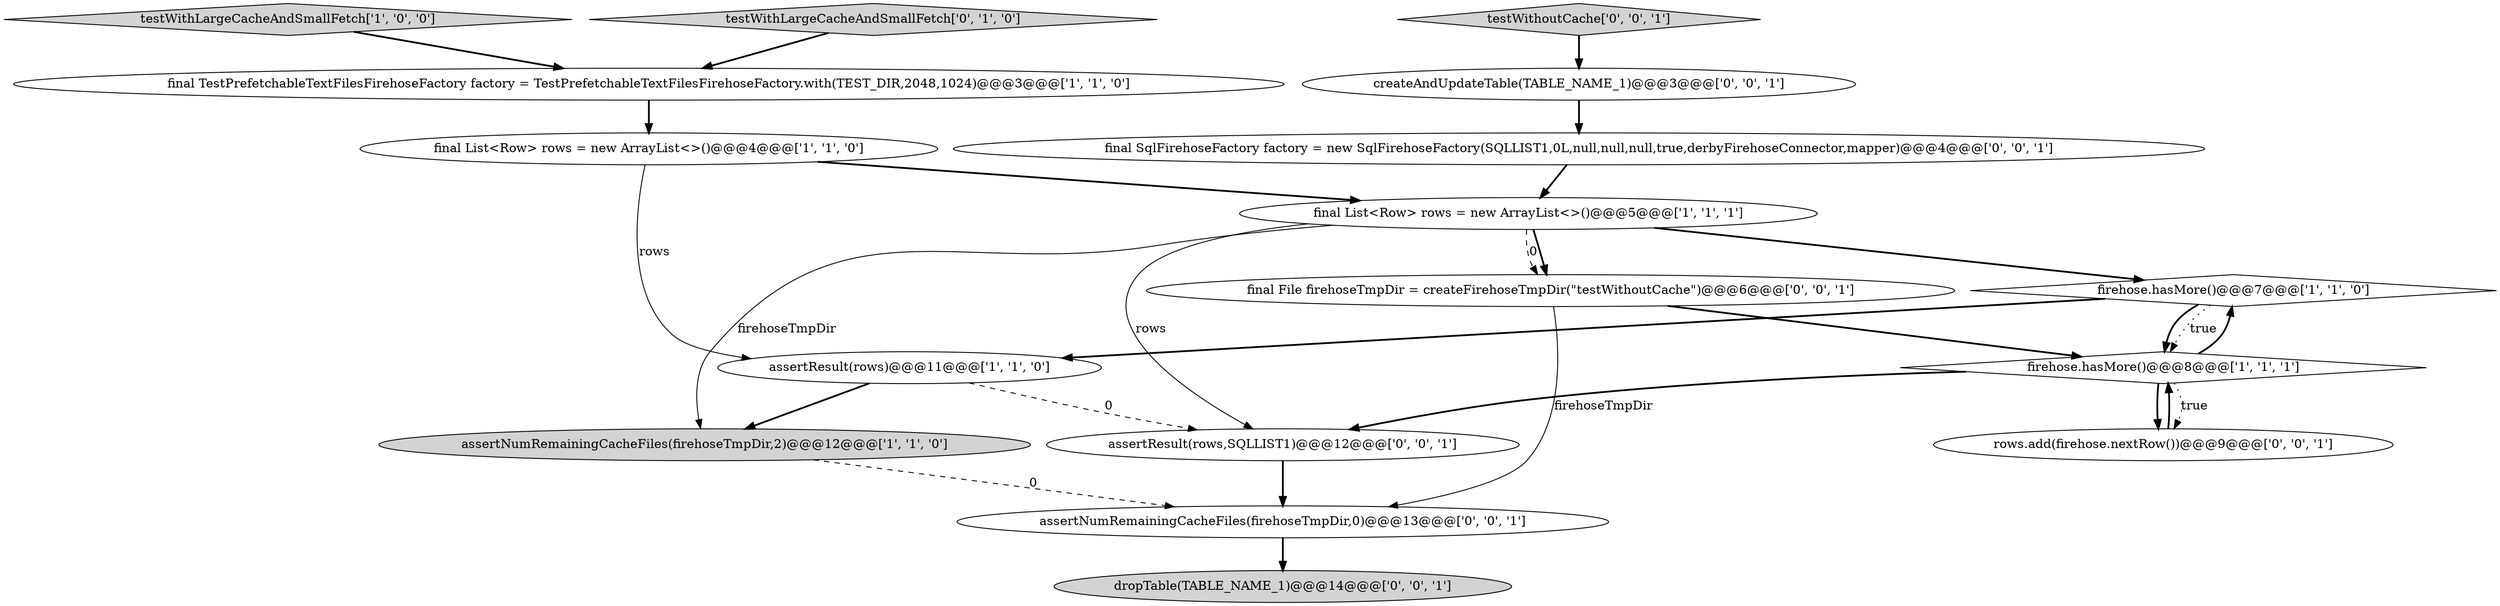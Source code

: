 digraph {
6 [style = filled, label = "final List<Row> rows = new ArrayList<>()@@@5@@@['1', '1', '1']", fillcolor = white, shape = ellipse image = "AAA0AAABBB1BBB"];
16 [style = filled, label = "testWithoutCache['0', '0', '1']", fillcolor = lightgray, shape = diamond image = "AAA0AAABBB3BBB"];
1 [style = filled, label = "final TestPrefetchableTextFilesFirehoseFactory factory = TestPrefetchableTextFilesFirehoseFactory.with(TEST_DIR,2048,1024)@@@3@@@['1', '1', '0']", fillcolor = white, shape = ellipse image = "AAA0AAABBB1BBB"];
2 [style = filled, label = "assertResult(rows)@@@11@@@['1', '1', '0']", fillcolor = white, shape = ellipse image = "AAA0AAABBB1BBB"];
7 [style = filled, label = "firehose.hasMore()@@@7@@@['1', '1', '0']", fillcolor = white, shape = diamond image = "AAA0AAABBB1BBB"];
8 [style = filled, label = "testWithLargeCacheAndSmallFetch['0', '1', '0']", fillcolor = lightgray, shape = diamond image = "AAA0AAABBB2BBB"];
12 [style = filled, label = "createAndUpdateTable(TABLE_NAME_1)@@@3@@@['0', '0', '1']", fillcolor = white, shape = ellipse image = "AAA0AAABBB3BBB"];
4 [style = filled, label = "final List<Row> rows = new ArrayList<>()@@@4@@@['1', '1', '0']", fillcolor = white, shape = ellipse image = "AAA0AAABBB1BBB"];
13 [style = filled, label = "final SqlFirehoseFactory factory = new SqlFirehoseFactory(SQLLIST1,0L,null,null,null,true,derbyFirehoseConnector,mapper)@@@4@@@['0', '0', '1']", fillcolor = white, shape = ellipse image = "AAA0AAABBB3BBB"];
0 [style = filled, label = "firehose.hasMore()@@@8@@@['1', '1', '1']", fillcolor = white, shape = diamond image = "AAA0AAABBB1BBB"];
5 [style = filled, label = "assertNumRemainingCacheFiles(firehoseTmpDir,2)@@@12@@@['1', '1', '0']", fillcolor = lightgray, shape = ellipse image = "AAA0AAABBB1BBB"];
9 [style = filled, label = "final File firehoseTmpDir = createFirehoseTmpDir(\"testWithoutCache\")@@@6@@@['0', '0', '1']", fillcolor = white, shape = ellipse image = "AAA0AAABBB3BBB"];
10 [style = filled, label = "rows.add(firehose.nextRow())@@@9@@@['0', '0', '1']", fillcolor = white, shape = ellipse image = "AAA0AAABBB3BBB"];
3 [style = filled, label = "testWithLargeCacheAndSmallFetch['1', '0', '0']", fillcolor = lightgray, shape = diamond image = "AAA0AAABBB1BBB"];
11 [style = filled, label = "assertNumRemainingCacheFiles(firehoseTmpDir,0)@@@13@@@['0', '0', '1']", fillcolor = white, shape = ellipse image = "AAA0AAABBB3BBB"];
14 [style = filled, label = "assertResult(rows,SQLLIST1)@@@12@@@['0', '0', '1']", fillcolor = white, shape = ellipse image = "AAA0AAABBB3BBB"];
15 [style = filled, label = "dropTable(TABLE_NAME_1)@@@14@@@['0', '0', '1']", fillcolor = lightgray, shape = ellipse image = "AAA0AAABBB3BBB"];
0->10 [style = dotted, label="true"];
4->6 [style = bold, label=""];
9->11 [style = solid, label="firehoseTmpDir"];
0->7 [style = bold, label=""];
2->5 [style = bold, label=""];
13->6 [style = bold, label=""];
6->14 [style = solid, label="rows"];
6->5 [style = solid, label="firehoseTmpDir"];
9->0 [style = bold, label=""];
11->15 [style = bold, label=""];
6->9 [style = dashed, label="0"];
14->11 [style = bold, label=""];
5->11 [style = dashed, label="0"];
3->1 [style = bold, label=""];
12->13 [style = bold, label=""];
6->9 [style = bold, label=""];
8->1 [style = bold, label=""];
0->10 [style = bold, label=""];
16->12 [style = bold, label=""];
2->14 [style = dashed, label="0"];
7->0 [style = bold, label=""];
1->4 [style = bold, label=""];
7->0 [style = dotted, label="true"];
6->7 [style = bold, label=""];
0->14 [style = bold, label=""];
4->2 [style = solid, label="rows"];
10->0 [style = bold, label=""];
7->2 [style = bold, label=""];
}
